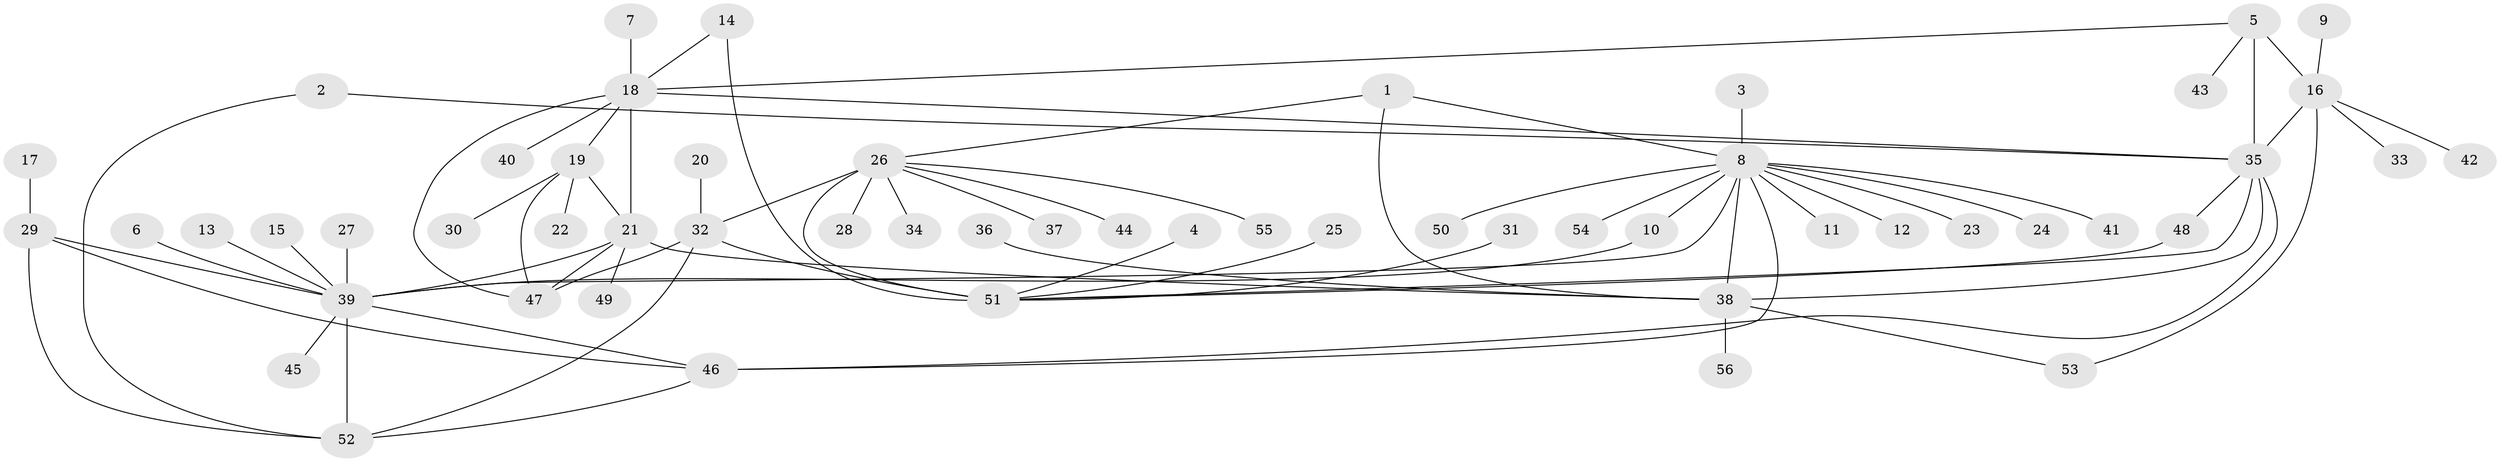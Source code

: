// original degree distribution, {8: 0.0625, 12: 0.017857142857142856, 6: 0.008928571428571428, 4: 0.017857142857142856, 11: 0.026785714285714284, 5: 0.017857142857142856, 9: 0.017857142857142856, 7: 0.044642857142857144, 10: 0.008928571428571428, 3: 0.026785714285714284, 2: 0.13392857142857142, 1: 0.6160714285714286}
// Generated by graph-tools (version 1.1) at 2025/02/03/09/25 03:02:49]
// undirected, 56 vertices, 77 edges
graph export_dot {
graph [start="1"]
  node [color=gray90,style=filled];
  1;
  2;
  3;
  4;
  5;
  6;
  7;
  8;
  9;
  10;
  11;
  12;
  13;
  14;
  15;
  16;
  17;
  18;
  19;
  20;
  21;
  22;
  23;
  24;
  25;
  26;
  27;
  28;
  29;
  30;
  31;
  32;
  33;
  34;
  35;
  36;
  37;
  38;
  39;
  40;
  41;
  42;
  43;
  44;
  45;
  46;
  47;
  48;
  49;
  50;
  51;
  52;
  53;
  54;
  55;
  56;
  1 -- 8 [weight=2.0];
  1 -- 26 [weight=1.0];
  1 -- 38 [weight=2.0];
  2 -- 35 [weight=1.0];
  2 -- 52 [weight=1.0];
  3 -- 8 [weight=1.0];
  4 -- 51 [weight=1.0];
  5 -- 16 [weight=1.0];
  5 -- 18 [weight=1.0];
  5 -- 35 [weight=3.0];
  5 -- 43 [weight=1.0];
  6 -- 39 [weight=1.0];
  7 -- 18 [weight=1.0];
  8 -- 10 [weight=1.0];
  8 -- 11 [weight=1.0];
  8 -- 12 [weight=1.0];
  8 -- 23 [weight=1.0];
  8 -- 24 [weight=1.0];
  8 -- 38 [weight=4.0];
  8 -- 39 [weight=1.0];
  8 -- 41 [weight=1.0];
  8 -- 46 [weight=1.0];
  8 -- 50 [weight=1.0];
  8 -- 54 [weight=1.0];
  9 -- 16 [weight=1.0];
  10 -- 39 [weight=1.0];
  13 -- 39 [weight=1.0];
  14 -- 18 [weight=1.0];
  14 -- 51 [weight=1.0];
  15 -- 39 [weight=1.0];
  16 -- 33 [weight=1.0];
  16 -- 35 [weight=3.0];
  16 -- 42 [weight=1.0];
  16 -- 53 [weight=1.0];
  17 -- 29 [weight=1.0];
  18 -- 19 [weight=1.0];
  18 -- 21 [weight=2.0];
  18 -- 35 [weight=1.0];
  18 -- 40 [weight=1.0];
  18 -- 47 [weight=1.0];
  19 -- 21 [weight=2.0];
  19 -- 22 [weight=1.0];
  19 -- 30 [weight=1.0];
  19 -- 47 [weight=1.0];
  20 -- 32 [weight=1.0];
  21 -- 38 [weight=1.0];
  21 -- 39 [weight=1.0];
  21 -- 47 [weight=2.0];
  21 -- 49 [weight=1.0];
  25 -- 51 [weight=1.0];
  26 -- 28 [weight=1.0];
  26 -- 32 [weight=3.0];
  26 -- 34 [weight=1.0];
  26 -- 37 [weight=1.0];
  26 -- 44 [weight=1.0];
  26 -- 51 [weight=1.0];
  26 -- 55 [weight=1.0];
  27 -- 39 [weight=1.0];
  29 -- 39 [weight=2.0];
  29 -- 46 [weight=1.0];
  29 -- 52 [weight=1.0];
  31 -- 51 [weight=1.0];
  32 -- 47 [weight=1.0];
  32 -- 51 [weight=3.0];
  32 -- 52 [weight=1.0];
  35 -- 38 [weight=1.0];
  35 -- 46 [weight=1.0];
  35 -- 48 [weight=1.0];
  35 -- 51 [weight=1.0];
  36 -- 38 [weight=1.0];
  38 -- 53 [weight=1.0];
  38 -- 56 [weight=1.0];
  39 -- 45 [weight=1.0];
  39 -- 46 [weight=2.0];
  39 -- 52 [weight=2.0];
  46 -- 52 [weight=1.0];
  48 -- 51 [weight=1.0];
}
